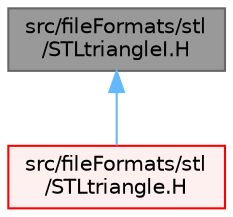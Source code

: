 digraph "src/fileFormats/stl/STLtriangleI.H"
{
 // LATEX_PDF_SIZE
  bgcolor="transparent";
  edge [fontname=Helvetica,fontsize=10,labelfontname=Helvetica,labelfontsize=10];
  node [fontname=Helvetica,fontsize=10,shape=box,height=0.2,width=0.4];
  Node1 [id="Node000001",label="src/fileFormats/stl\l/STLtriangleI.H",height=0.2,width=0.4,color="gray40", fillcolor="grey60", style="filled", fontcolor="black",tooltip=" "];
  Node1 -> Node2 [id="edge1_Node000001_Node000002",dir="back",color="steelblue1",style="solid",tooltip=" "];
  Node2 [id="Node000002",label="src/fileFormats/stl\l/STLtriangle.H",height=0.2,width=0.4,color="red", fillcolor="#FFF0F0", style="filled",URL="$STLtriangle_8H.html",tooltip=" "];
}
